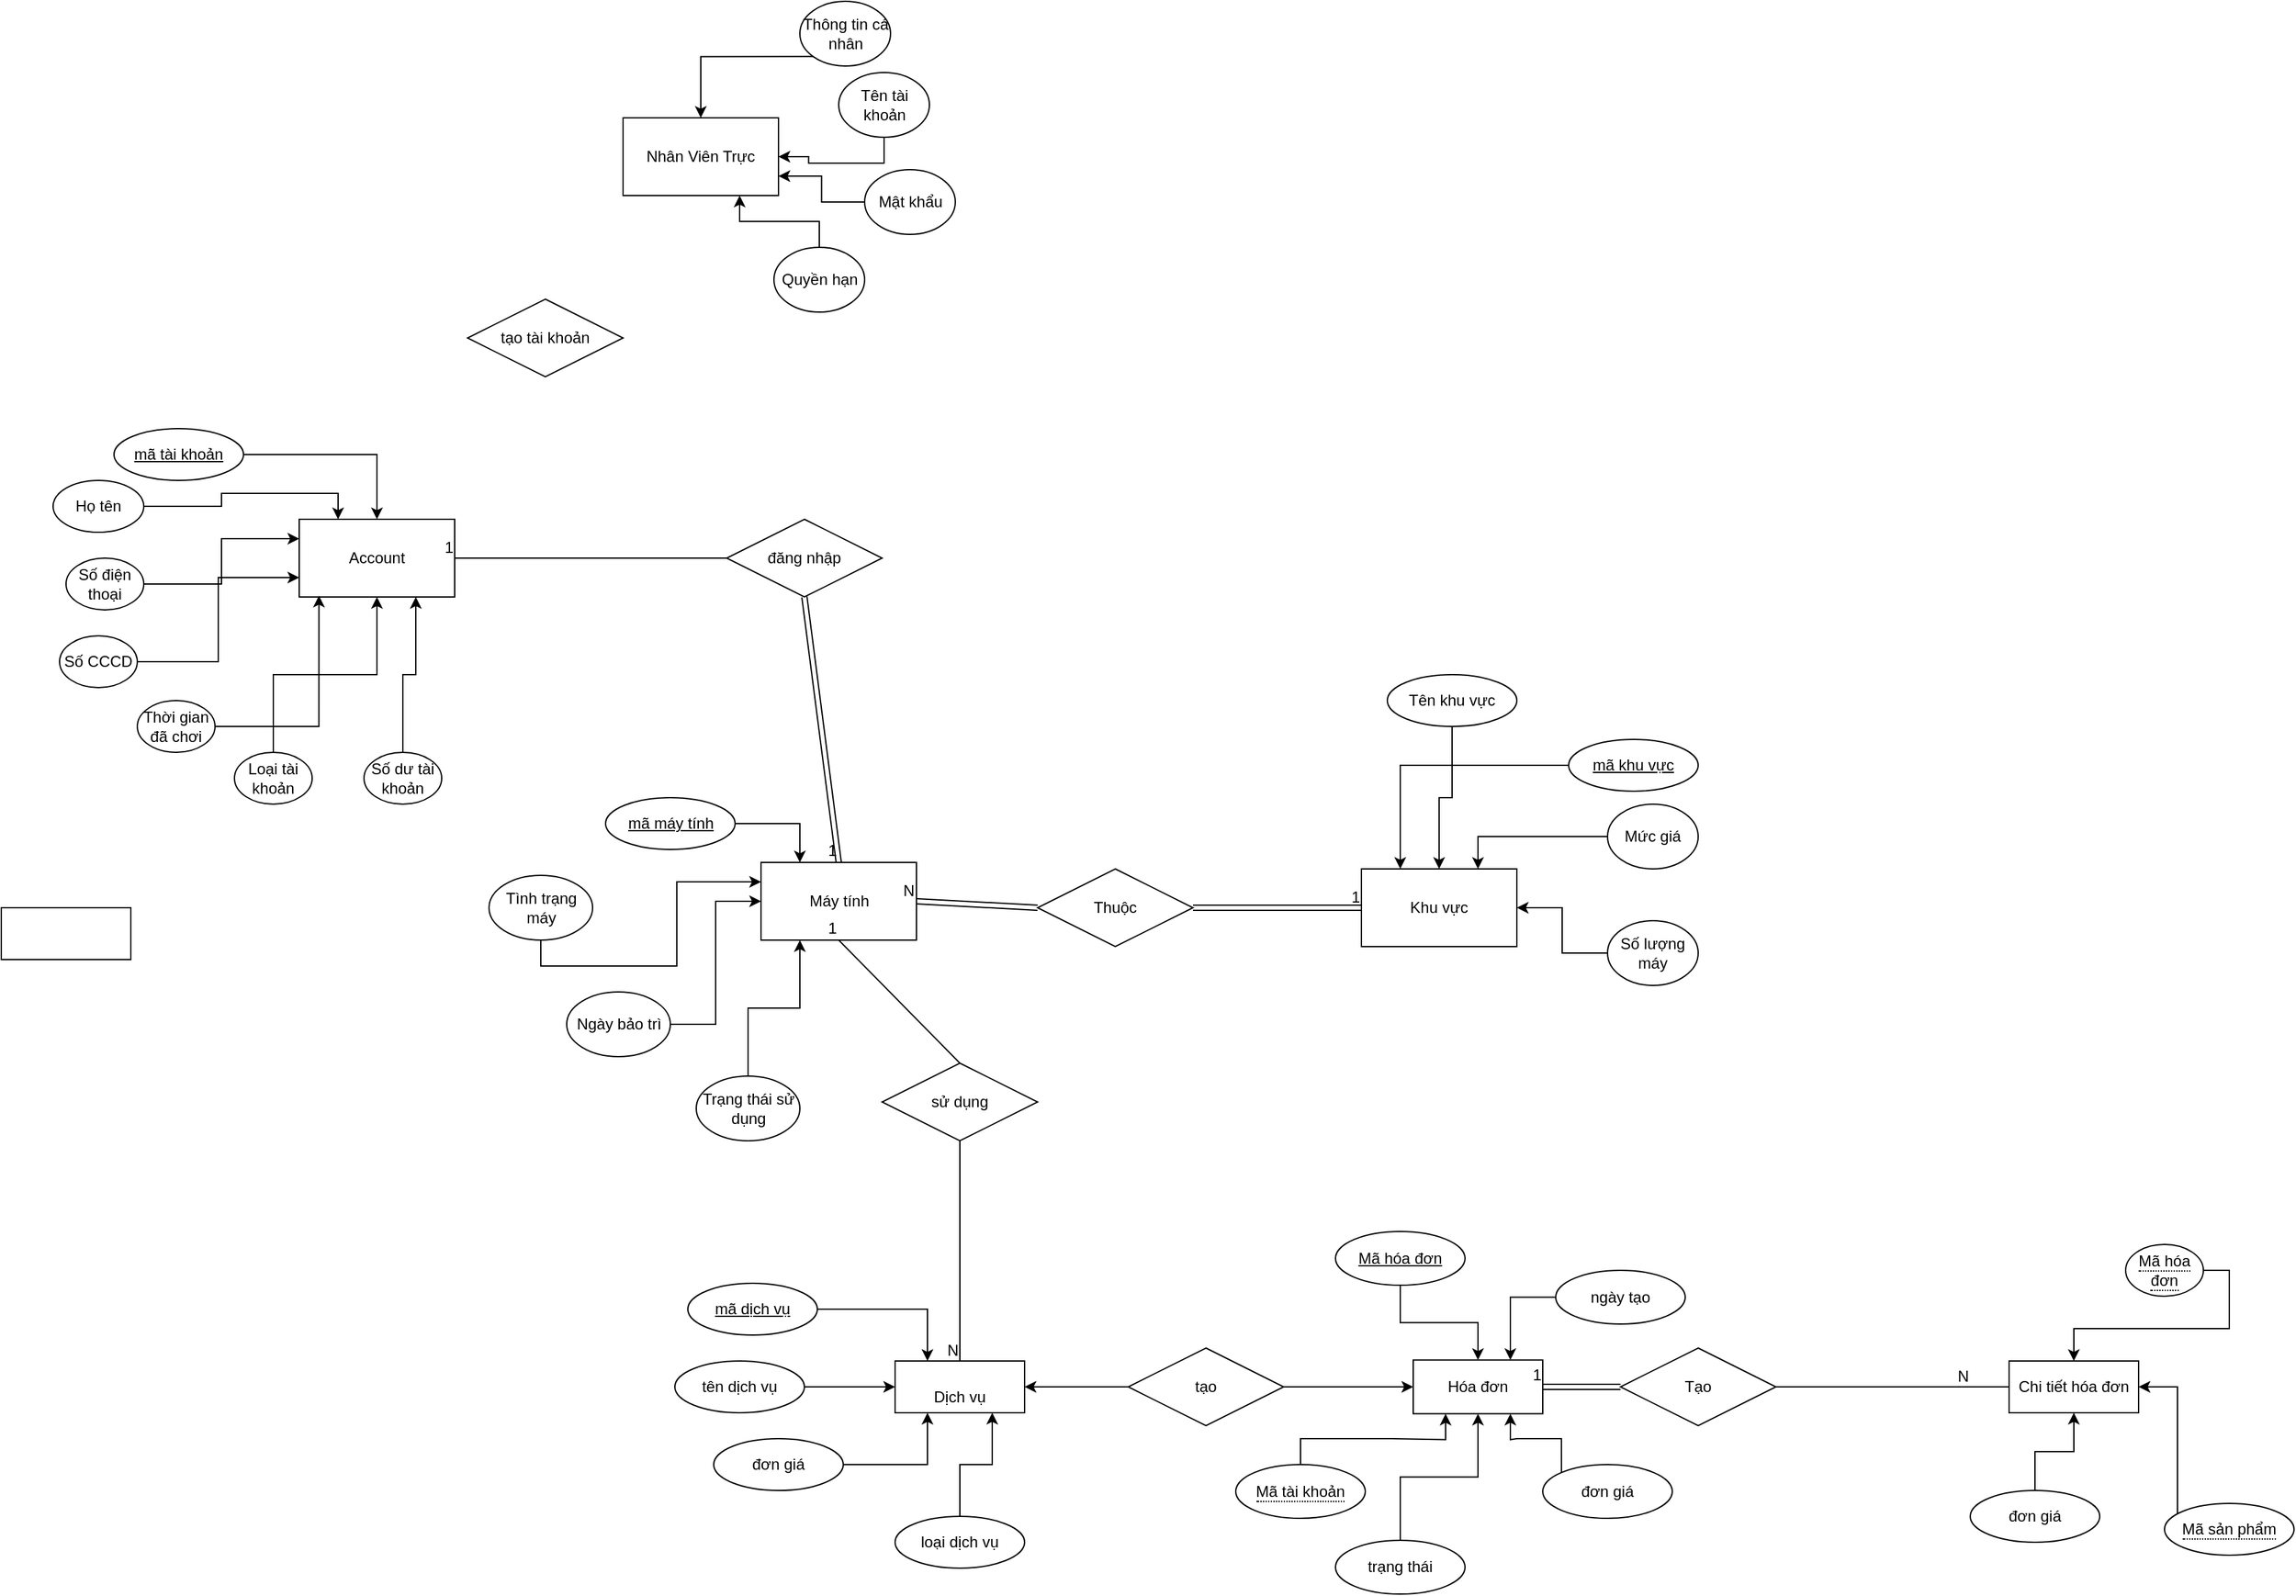 <mxfile version="21.7.5" type="github">
  <diagram id="C5RBs43oDa-KdzZeNtuy" name="Page-1">
    <mxGraphModel dx="1847" dy="1170" grid="1" gridSize="10" guides="1" tooltips="1" connect="1" arrows="1" fold="1" page="1" pageScale="1" pageWidth="827" pageHeight="1169" math="0" shadow="0">
      <root>
        <mxCell id="WIyWlLk6GJQsqaUBKTNV-0" />
        <mxCell id="WIyWlLk6GJQsqaUBKTNV-1" parent="WIyWlLk6GJQsqaUBKTNV-0" />
        <mxCell id="MhLtzDRJtPfGhHGrREuR-24" value="" style="group" vertex="1" connectable="0" parent="WIyWlLk6GJQsqaUBKTNV-1">
          <mxGeometry x="510" y="1190" width="280" height="240" as="geometry" />
        </mxCell>
        <mxCell id="MhLtzDRJtPfGhHGrREuR-13" value="Khu vực" style="rounded=0;whiteSpace=wrap;html=1;" vertex="1" parent="MhLtzDRJtPfGhHGrREuR-24">
          <mxGeometry y="150" width="120" height="60" as="geometry" />
        </mxCell>
        <mxCell id="MhLtzDRJtPfGhHGrREuR-22" style="edgeStyle=orthogonalEdgeStyle;rounded=0;orthogonalLoop=1;jettySize=auto;html=1;entryX=0.75;entryY=0;entryDx=0;entryDy=0;" edge="1" parent="MhLtzDRJtPfGhHGrREuR-24" source="MhLtzDRJtPfGhHGrREuR-15" target="MhLtzDRJtPfGhHGrREuR-13">
          <mxGeometry relative="1" as="geometry" />
        </mxCell>
        <mxCell id="MhLtzDRJtPfGhHGrREuR-15" value="Mức giá" style="ellipse;whiteSpace=wrap;html=1;" vertex="1" parent="MhLtzDRJtPfGhHGrREuR-24">
          <mxGeometry x="190" y="100" width="70" height="50" as="geometry" />
        </mxCell>
        <mxCell id="MhLtzDRJtPfGhHGrREuR-23" style="edgeStyle=orthogonalEdgeStyle;rounded=0;orthogonalLoop=1;jettySize=auto;html=1;entryX=1;entryY=0.5;entryDx=0;entryDy=0;" edge="1" parent="MhLtzDRJtPfGhHGrREuR-24" source="MhLtzDRJtPfGhHGrREuR-16" target="MhLtzDRJtPfGhHGrREuR-13">
          <mxGeometry relative="1" as="geometry" />
        </mxCell>
        <mxCell id="MhLtzDRJtPfGhHGrREuR-16" value="Số lượng máy" style="ellipse;whiteSpace=wrap;html=1;" vertex="1" parent="MhLtzDRJtPfGhHGrREuR-24">
          <mxGeometry x="190" y="190" width="70" height="50" as="geometry" />
        </mxCell>
        <mxCell id="MhLtzDRJtPfGhHGrREuR-20" style="edgeStyle=orthogonalEdgeStyle;rounded=0;orthogonalLoop=1;jettySize=auto;html=1;entryX=0.5;entryY=0;entryDx=0;entryDy=0;" edge="1" parent="MhLtzDRJtPfGhHGrREuR-24" source="MhLtzDRJtPfGhHGrREuR-19" target="MhLtzDRJtPfGhHGrREuR-13">
          <mxGeometry relative="1" as="geometry" />
        </mxCell>
        <mxCell id="MhLtzDRJtPfGhHGrREuR-19" value="Tên khu vực" style="ellipse;whiteSpace=wrap;html=1;align=center;" vertex="1" parent="MhLtzDRJtPfGhHGrREuR-24">
          <mxGeometry x="20" width="100" height="40" as="geometry" />
        </mxCell>
        <mxCell id="MhLtzDRJtPfGhHGrREuR-31" style="edgeStyle=orthogonalEdgeStyle;rounded=0;orthogonalLoop=1;jettySize=auto;html=1;entryX=0.25;entryY=0;entryDx=0;entryDy=0;exitX=0;exitY=0.5;exitDx=0;exitDy=0;" edge="1" parent="MhLtzDRJtPfGhHGrREuR-24" source="MhLtzDRJtPfGhHGrREuR-125" target="MhLtzDRJtPfGhHGrREuR-13">
          <mxGeometry relative="1" as="geometry">
            <mxPoint x="175" y="50" as="sourcePoint" />
          </mxGeometry>
        </mxCell>
        <mxCell id="MhLtzDRJtPfGhHGrREuR-125" value="mã khu vực" style="ellipse;whiteSpace=wrap;html=1;align=center;fontStyle=4;" vertex="1" parent="MhLtzDRJtPfGhHGrREuR-24">
          <mxGeometry x="160" y="50" width="100" height="40" as="geometry" />
        </mxCell>
        <mxCell id="MhLtzDRJtPfGhHGrREuR-25" value="" style="group" vertex="1" connectable="0" parent="WIyWlLk6GJQsqaUBKTNV-1">
          <mxGeometry x="-153.5" y="1245" width="330" height="290" as="geometry" />
        </mxCell>
        <mxCell id="DBvovF7zLhZcRv6KDwWk-44" value="Máy tính" style="rounded=0;whiteSpace=wrap;html=1;" parent="MhLtzDRJtPfGhHGrREuR-25" vertex="1">
          <mxGeometry x="200" y="90" width="120" height="60" as="geometry" />
        </mxCell>
        <mxCell id="MhLtzDRJtPfGhHGrREuR-10" style="edgeStyle=orthogonalEdgeStyle;rounded=0;orthogonalLoop=1;jettySize=auto;html=1;entryX=0;entryY=0.25;entryDx=0;entryDy=0;exitX=0.5;exitY=1;exitDx=0;exitDy=0;" edge="1" parent="MhLtzDRJtPfGhHGrREuR-25" source="MhLtzDRJtPfGhHGrREuR-0" target="DBvovF7zLhZcRv6KDwWk-44">
          <mxGeometry relative="1" as="geometry">
            <mxPoint x="200" y="120" as="targetPoint" />
          </mxGeometry>
        </mxCell>
        <mxCell id="MhLtzDRJtPfGhHGrREuR-0" value="Tình trạng máy" style="ellipse;whiteSpace=wrap;html=1;" vertex="1" parent="MhLtzDRJtPfGhHGrREuR-25">
          <mxGeometry x="-10" y="100" width="80" height="50" as="geometry" />
        </mxCell>
        <mxCell id="MhLtzDRJtPfGhHGrREuR-11" style="edgeStyle=orthogonalEdgeStyle;rounded=0;orthogonalLoop=1;jettySize=auto;html=1;entryX=0;entryY=0.5;entryDx=0;entryDy=0;" edge="1" parent="MhLtzDRJtPfGhHGrREuR-25" source="MhLtzDRJtPfGhHGrREuR-3" target="DBvovF7zLhZcRv6KDwWk-44">
          <mxGeometry relative="1" as="geometry" />
        </mxCell>
        <mxCell id="MhLtzDRJtPfGhHGrREuR-3" value="Ngày bảo trì" style="ellipse;whiteSpace=wrap;html=1;" vertex="1" parent="MhLtzDRJtPfGhHGrREuR-25">
          <mxGeometry x="50" y="190" width="80" height="50" as="geometry" />
        </mxCell>
        <mxCell id="MhLtzDRJtPfGhHGrREuR-12" style="edgeStyle=orthogonalEdgeStyle;rounded=0;orthogonalLoop=1;jettySize=auto;html=1;entryX=0.25;entryY=1;entryDx=0;entryDy=0;" edge="1" parent="MhLtzDRJtPfGhHGrREuR-25" source="MhLtzDRJtPfGhHGrREuR-7" target="DBvovF7zLhZcRv6KDwWk-44">
          <mxGeometry relative="1" as="geometry" />
        </mxCell>
        <mxCell id="MhLtzDRJtPfGhHGrREuR-7" value="Trạng thái sử dụng" style="ellipse;whiteSpace=wrap;html=1;" vertex="1" parent="MhLtzDRJtPfGhHGrREuR-25">
          <mxGeometry x="150" y="255" width="80" height="50" as="geometry" />
        </mxCell>
        <mxCell id="MhLtzDRJtPfGhHGrREuR-29" style="edgeStyle=orthogonalEdgeStyle;rounded=0;orthogonalLoop=1;jettySize=auto;html=1;entryX=0.25;entryY=0;entryDx=0;entryDy=0;exitX=1;exitY=0.5;exitDx=0;exitDy=0;" edge="1" parent="MhLtzDRJtPfGhHGrREuR-25" source="MhLtzDRJtPfGhHGrREuR-123" target="DBvovF7zLhZcRv6KDwWk-44">
          <mxGeometry relative="1" as="geometry">
            <mxPoint x="179.999" y="20.091" as="sourcePoint" />
          </mxGeometry>
        </mxCell>
        <mxCell id="MhLtzDRJtPfGhHGrREuR-123" value="mã máy tính" style="ellipse;whiteSpace=wrap;html=1;align=center;fontStyle=4;" vertex="1" parent="MhLtzDRJtPfGhHGrREuR-25">
          <mxGeometry x="80" y="40" width="100" height="40" as="geometry" />
        </mxCell>
        <mxCell id="MhLtzDRJtPfGhHGrREuR-26" value="" style="group" vertex="1" connectable="0" parent="WIyWlLk6GJQsqaUBKTNV-1">
          <mxGeometry x="-60" y="670" width="256.5" height="240" as="geometry" />
        </mxCell>
        <mxCell id="DBvovF7zLhZcRv6KDwWk-35" value="Nhân Viên Trực" style="rounded=0;whiteSpace=wrap;html=1;" parent="MhLtzDRJtPfGhHGrREuR-26" vertex="1">
          <mxGeometry y="90" width="120" height="60" as="geometry" />
        </mxCell>
        <mxCell id="DBvovF7zLhZcRv6KDwWk-36" style="edgeStyle=orthogonalEdgeStyle;rounded=0;orthogonalLoop=1;jettySize=auto;html=1;exitX=0;exitY=1;exitDx=0;exitDy=0;entryX=0.5;entryY=0;entryDx=0;entryDy=0;" parent="MhLtzDRJtPfGhHGrREuR-26" source="DBvovF7zLhZcRv6KDwWk-37" target="DBvovF7zLhZcRv6KDwWk-35" edge="1">
          <mxGeometry relative="1" as="geometry" />
        </mxCell>
        <mxCell id="DBvovF7zLhZcRv6KDwWk-37" value="Thông tin cá nhân" style="ellipse;whiteSpace=wrap;html=1;" parent="MhLtzDRJtPfGhHGrREuR-26" vertex="1">
          <mxGeometry x="136.5" width="70" height="50" as="geometry" />
        </mxCell>
        <mxCell id="DBvovF7zLhZcRv6KDwWk-38" style="edgeStyle=orthogonalEdgeStyle;rounded=0;orthogonalLoop=1;jettySize=auto;html=1;exitX=0.5;exitY=1;exitDx=0;exitDy=0;entryX=1;entryY=0.5;entryDx=0;entryDy=0;" parent="MhLtzDRJtPfGhHGrREuR-26" source="DBvovF7zLhZcRv6KDwWk-39" target="DBvovF7zLhZcRv6KDwWk-35" edge="1">
          <mxGeometry relative="1" as="geometry" />
        </mxCell>
        <mxCell id="DBvovF7zLhZcRv6KDwWk-39" value="Tên tài khoản" style="ellipse;whiteSpace=wrap;html=1;" parent="MhLtzDRJtPfGhHGrREuR-26" vertex="1">
          <mxGeometry x="166.5" y="55" width="70" height="50" as="geometry" />
        </mxCell>
        <mxCell id="DBvovF7zLhZcRv6KDwWk-40" style="edgeStyle=orthogonalEdgeStyle;rounded=0;orthogonalLoop=1;jettySize=auto;html=1;entryX=1;entryY=0.75;entryDx=0;entryDy=0;" parent="MhLtzDRJtPfGhHGrREuR-26" source="DBvovF7zLhZcRv6KDwWk-41" target="DBvovF7zLhZcRv6KDwWk-35" edge="1">
          <mxGeometry relative="1" as="geometry" />
        </mxCell>
        <mxCell id="DBvovF7zLhZcRv6KDwWk-41" value="Mật khẩu" style="ellipse;whiteSpace=wrap;html=1;" parent="MhLtzDRJtPfGhHGrREuR-26" vertex="1">
          <mxGeometry x="186.5" y="130" width="70" height="50" as="geometry" />
        </mxCell>
        <mxCell id="DBvovF7zLhZcRv6KDwWk-42" style="edgeStyle=orthogonalEdgeStyle;rounded=0;orthogonalLoop=1;jettySize=auto;html=1;entryX=0.75;entryY=1;entryDx=0;entryDy=0;" parent="MhLtzDRJtPfGhHGrREuR-26" source="DBvovF7zLhZcRv6KDwWk-43" target="DBvovF7zLhZcRv6KDwWk-35" edge="1">
          <mxGeometry relative="1" as="geometry" />
        </mxCell>
        <mxCell id="DBvovF7zLhZcRv6KDwWk-43" value="Quyền hạn" style="ellipse;whiteSpace=wrap;html=1;" parent="MhLtzDRJtPfGhHGrREuR-26" vertex="1">
          <mxGeometry x="116.5" y="190" width="70" height="50" as="geometry" />
        </mxCell>
        <mxCell id="MhLtzDRJtPfGhHGrREuR-33" value="Thuộc" style="shape=rhombus;perimeter=rhombusPerimeter;whiteSpace=wrap;html=1;align=center;" vertex="1" parent="WIyWlLk6GJQsqaUBKTNV-1">
          <mxGeometry x="260" y="1340" width="120" height="60" as="geometry" />
        </mxCell>
        <mxCell id="MhLtzDRJtPfGhHGrREuR-36" value="" style="shape=link;html=1;rounded=0;entryX=0;entryY=0.5;entryDx=0;entryDy=0;exitX=1;exitY=0.5;exitDx=0;exitDy=0;" edge="1" parent="WIyWlLk6GJQsqaUBKTNV-1" source="MhLtzDRJtPfGhHGrREuR-33" target="MhLtzDRJtPfGhHGrREuR-13">
          <mxGeometry relative="1" as="geometry">
            <mxPoint x="170" y="1300" as="sourcePoint" />
            <mxPoint x="330" y="1300" as="targetPoint" />
          </mxGeometry>
        </mxCell>
        <mxCell id="MhLtzDRJtPfGhHGrREuR-37" value="1" style="resizable=0;html=1;whiteSpace=wrap;align=right;verticalAlign=bottom;" connectable="0" vertex="1" parent="MhLtzDRJtPfGhHGrREuR-36">
          <mxGeometry x="1" relative="1" as="geometry" />
        </mxCell>
        <mxCell id="MhLtzDRJtPfGhHGrREuR-38" value="" style="shape=link;html=1;rounded=0;entryX=1;entryY=0.5;entryDx=0;entryDy=0;align=center;labelPosition=center;verticalLabelPosition=middle;verticalAlign=middle;exitX=0;exitY=0.5;exitDx=0;exitDy=0;" edge="1" parent="WIyWlLk6GJQsqaUBKTNV-1" source="MhLtzDRJtPfGhHGrREuR-33" target="DBvovF7zLhZcRv6KDwWk-44">
          <mxGeometry relative="1" as="geometry">
            <mxPoint x="210" y="1290" as="sourcePoint" />
            <mxPoint x="430" y="1240" as="targetPoint" />
          </mxGeometry>
        </mxCell>
        <mxCell id="MhLtzDRJtPfGhHGrREuR-39" value="N" style="resizable=0;html=1;whiteSpace=wrap;align=right;verticalAlign=bottom;" connectable="0" vertex="1" parent="MhLtzDRJtPfGhHGrREuR-38">
          <mxGeometry x="1" relative="1" as="geometry" />
        </mxCell>
        <mxCell id="MhLtzDRJtPfGhHGrREuR-50" value="" style="group" vertex="1" connectable="0" parent="WIyWlLk6GJQsqaUBKTNV-1">
          <mxGeometry x="-20" y="1660" width="270" height="220" as="geometry" />
        </mxCell>
        <mxCell id="MhLtzDRJtPfGhHGrREuR-40" value="&lt;br&gt;Dịch vụ" style="whiteSpace=wrap;html=1;align=center;" vertex="1" parent="MhLtzDRJtPfGhHGrREuR-50">
          <mxGeometry x="170" y="60" width="100" height="40" as="geometry" />
        </mxCell>
        <mxCell id="MhLtzDRJtPfGhHGrREuR-43" style="edgeStyle=orthogonalEdgeStyle;rounded=0;orthogonalLoop=1;jettySize=auto;html=1;entryX=0.25;entryY=0;entryDx=0;entryDy=0;" edge="1" parent="MhLtzDRJtPfGhHGrREuR-50" source="MhLtzDRJtPfGhHGrREuR-42" target="MhLtzDRJtPfGhHGrREuR-40">
          <mxGeometry relative="1" as="geometry" />
        </mxCell>
        <mxCell id="MhLtzDRJtPfGhHGrREuR-42" value="mã dịch vụ" style="ellipse;whiteSpace=wrap;html=1;align=center;fontStyle=4;" vertex="1" parent="MhLtzDRJtPfGhHGrREuR-50">
          <mxGeometry x="10" width="100" height="40" as="geometry" />
        </mxCell>
        <mxCell id="MhLtzDRJtPfGhHGrREuR-45" style="edgeStyle=orthogonalEdgeStyle;rounded=0;orthogonalLoop=1;jettySize=auto;html=1;entryX=0;entryY=0.5;entryDx=0;entryDy=0;" edge="1" parent="MhLtzDRJtPfGhHGrREuR-50" source="MhLtzDRJtPfGhHGrREuR-44" target="MhLtzDRJtPfGhHGrREuR-40">
          <mxGeometry relative="1" as="geometry" />
        </mxCell>
        <mxCell id="MhLtzDRJtPfGhHGrREuR-44" value="tên dịch vụ" style="ellipse;whiteSpace=wrap;html=1;align=center;" vertex="1" parent="MhLtzDRJtPfGhHGrREuR-50">
          <mxGeometry y="60" width="100" height="40" as="geometry" />
        </mxCell>
        <mxCell id="MhLtzDRJtPfGhHGrREuR-47" style="edgeStyle=orthogonalEdgeStyle;rounded=0;orthogonalLoop=1;jettySize=auto;html=1;entryX=0.25;entryY=1;entryDx=0;entryDy=0;" edge="1" parent="MhLtzDRJtPfGhHGrREuR-50" source="MhLtzDRJtPfGhHGrREuR-46" target="MhLtzDRJtPfGhHGrREuR-40">
          <mxGeometry relative="1" as="geometry" />
        </mxCell>
        <mxCell id="MhLtzDRJtPfGhHGrREuR-46" value="đơn giá" style="ellipse;whiteSpace=wrap;html=1;align=center;" vertex="1" parent="MhLtzDRJtPfGhHGrREuR-50">
          <mxGeometry x="30" y="120" width="100" height="40" as="geometry" />
        </mxCell>
        <mxCell id="MhLtzDRJtPfGhHGrREuR-49" style="edgeStyle=orthogonalEdgeStyle;rounded=0;orthogonalLoop=1;jettySize=auto;html=1;entryX=0.75;entryY=1;entryDx=0;entryDy=0;" edge="1" parent="MhLtzDRJtPfGhHGrREuR-50" source="MhLtzDRJtPfGhHGrREuR-48" target="MhLtzDRJtPfGhHGrREuR-40">
          <mxGeometry relative="1" as="geometry" />
        </mxCell>
        <mxCell id="MhLtzDRJtPfGhHGrREuR-48" value="loại dịch vụ" style="ellipse;whiteSpace=wrap;html=1;align=center;" vertex="1" parent="MhLtzDRJtPfGhHGrREuR-50">
          <mxGeometry x="170" y="180" width="100" height="40" as="geometry" />
        </mxCell>
        <mxCell id="MhLtzDRJtPfGhHGrREuR-74" value="" style="group" vertex="1" connectable="0" parent="WIyWlLk6GJQsqaUBKTNV-1">
          <mxGeometry x="880" y="1680" width="230" height="180" as="geometry" />
        </mxCell>
        <mxCell id="MhLtzDRJtPfGhHGrREuR-70" value="đơn giá" style="ellipse;whiteSpace=wrap;html=1;align=center;" vertex="1" parent="MhLtzDRJtPfGhHGrREuR-74">
          <mxGeometry x="100" y="140" width="100" height="40" as="geometry" />
        </mxCell>
        <mxCell id="MhLtzDRJtPfGhHGrREuR-119" value="" style="group" vertex="1" connectable="0" parent="MhLtzDRJtPfGhHGrREuR-74">
          <mxGeometry x="130" y="40" width="100" height="40" as="geometry" />
        </mxCell>
        <mxCell id="MhLtzDRJtPfGhHGrREuR-66" value="Chi tiết hóa đơn" style="whiteSpace=wrap;html=1;align=center;" vertex="1" parent="MhLtzDRJtPfGhHGrREuR-119">
          <mxGeometry width="100" height="40" as="geometry" />
        </mxCell>
        <mxCell id="MhLtzDRJtPfGhHGrREuR-73" style="edgeStyle=orthogonalEdgeStyle;rounded=0;orthogonalLoop=1;jettySize=auto;html=1;entryX=0.5;entryY=1;entryDx=0;entryDy=0;" edge="1" parent="MhLtzDRJtPfGhHGrREuR-119" source="MhLtzDRJtPfGhHGrREuR-70" target="MhLtzDRJtPfGhHGrREuR-66">
          <mxGeometry relative="1" as="geometry" />
        </mxCell>
        <mxCell id="MhLtzDRJtPfGhHGrREuR-88" value="" style="group" vertex="1" connectable="0" parent="WIyWlLk6GJQsqaUBKTNV-1">
          <mxGeometry x="490" y="1620" width="250" height="280" as="geometry" />
        </mxCell>
        <mxCell id="MhLtzDRJtPfGhHGrREuR-75" value="Hóa đơn" style="whiteSpace=wrap;html=1;align=center;" vertex="1" parent="MhLtzDRJtPfGhHGrREuR-88">
          <mxGeometry x="60" y="99.259" width="100" height="41.481" as="geometry" />
        </mxCell>
        <mxCell id="MhLtzDRJtPfGhHGrREuR-86" style="edgeStyle=orthogonalEdgeStyle;rounded=0;orthogonalLoop=1;jettySize=auto;html=1;entryX=0.5;entryY=0;entryDx=0;entryDy=0;" edge="1" parent="MhLtzDRJtPfGhHGrREuR-88" source="MhLtzDRJtPfGhHGrREuR-76" target="MhLtzDRJtPfGhHGrREuR-75">
          <mxGeometry relative="1" as="geometry" />
        </mxCell>
        <mxCell id="MhLtzDRJtPfGhHGrREuR-76" value="Mã hóa đơn" style="ellipse;whiteSpace=wrap;html=1;align=center;fontStyle=4;" vertex="1" parent="MhLtzDRJtPfGhHGrREuR-88">
          <mxGeometry width="100" height="41.481" as="geometry" />
        </mxCell>
        <mxCell id="MhLtzDRJtPfGhHGrREuR-85" style="edgeStyle=orthogonalEdgeStyle;rounded=0;orthogonalLoop=1;jettySize=auto;html=1;exitX=0;exitY=0.5;exitDx=0;exitDy=0;entryX=0.75;entryY=0;entryDx=0;entryDy=0;" edge="1" parent="MhLtzDRJtPfGhHGrREuR-88" source="MhLtzDRJtPfGhHGrREuR-77" target="MhLtzDRJtPfGhHGrREuR-75">
          <mxGeometry relative="1" as="geometry" />
        </mxCell>
        <mxCell id="MhLtzDRJtPfGhHGrREuR-77" value="ngày tạo" style="ellipse;whiteSpace=wrap;html=1;align=center;" vertex="1" parent="MhLtzDRJtPfGhHGrREuR-88">
          <mxGeometry x="170" y="29.997" width="100" height="41.481" as="geometry" />
        </mxCell>
        <mxCell id="MhLtzDRJtPfGhHGrREuR-83" style="edgeStyle=orthogonalEdgeStyle;rounded=0;orthogonalLoop=1;jettySize=auto;html=1;exitX=0;exitY=0;exitDx=0;exitDy=0;entryX=0.75;entryY=1;entryDx=0;entryDy=0;" edge="1" parent="MhLtzDRJtPfGhHGrREuR-88" source="MhLtzDRJtPfGhHGrREuR-80" target="MhLtzDRJtPfGhHGrREuR-75">
          <mxGeometry relative="1" as="geometry" />
        </mxCell>
        <mxCell id="MhLtzDRJtPfGhHGrREuR-80" value="đơn giá" style="ellipse;whiteSpace=wrap;html=1;align=center;" vertex="1" parent="MhLtzDRJtPfGhHGrREuR-88">
          <mxGeometry x="160" y="179.997" width="100" height="41.481" as="geometry" />
        </mxCell>
        <mxCell id="MhLtzDRJtPfGhHGrREuR-82" style="edgeStyle=orthogonalEdgeStyle;rounded=0;orthogonalLoop=1;jettySize=auto;html=1;entryX=0.5;entryY=1;entryDx=0;entryDy=0;" edge="1" parent="MhLtzDRJtPfGhHGrREuR-88" source="MhLtzDRJtPfGhHGrREuR-81" target="MhLtzDRJtPfGhHGrREuR-75">
          <mxGeometry relative="1" as="geometry" />
        </mxCell>
        <mxCell id="MhLtzDRJtPfGhHGrREuR-81" value="trạng thái" style="ellipse;whiteSpace=wrap;html=1;align=center;" vertex="1" parent="MhLtzDRJtPfGhHGrREuR-88">
          <mxGeometry y="238.519" width="100" height="41.481" as="geometry" />
        </mxCell>
        <mxCell id="MhLtzDRJtPfGhHGrREuR-89" value="Tạo" style="shape=rhombus;perimeter=rhombusPerimeter;whiteSpace=wrap;html=1;align=center;" vertex="1" parent="WIyWlLk6GJQsqaUBKTNV-1">
          <mxGeometry x="710" y="1710" width="120" height="60" as="geometry" />
        </mxCell>
        <mxCell id="MhLtzDRJtPfGhHGrREuR-95" value="" style="shape=link;html=1;rounded=0;exitX=0;exitY=0.5;exitDx=0;exitDy=0;entryX=1;entryY=0.5;entryDx=0;entryDy=0;" edge="1" parent="WIyWlLk6GJQsqaUBKTNV-1" source="MhLtzDRJtPfGhHGrREuR-89" target="MhLtzDRJtPfGhHGrREuR-75">
          <mxGeometry relative="1" as="geometry">
            <mxPoint x="690" y="1690" as="sourcePoint" />
            <mxPoint x="850" y="1690" as="targetPoint" />
          </mxGeometry>
        </mxCell>
        <mxCell id="MhLtzDRJtPfGhHGrREuR-96" value="1" style="resizable=0;html=1;whiteSpace=wrap;align=right;verticalAlign=bottom;" connectable="0" vertex="1" parent="MhLtzDRJtPfGhHGrREuR-95">
          <mxGeometry x="1" relative="1" as="geometry" />
        </mxCell>
        <mxCell id="MhLtzDRJtPfGhHGrREuR-97" value="" style="endArrow=none;html=1;rounded=0;exitX=1;exitY=0.5;exitDx=0;exitDy=0;entryX=0;entryY=0.5;entryDx=0;entryDy=0;" edge="1" parent="WIyWlLk6GJQsqaUBKTNV-1" source="MhLtzDRJtPfGhHGrREuR-89" target="MhLtzDRJtPfGhHGrREuR-66">
          <mxGeometry relative="1" as="geometry">
            <mxPoint x="840" y="1790" as="sourcePoint" />
            <mxPoint x="920" y="1750" as="targetPoint" />
          </mxGeometry>
        </mxCell>
        <mxCell id="MhLtzDRJtPfGhHGrREuR-98" value="N" style="resizable=0;html=1;whiteSpace=wrap;align=right;verticalAlign=bottom;" connectable="0" vertex="1" parent="MhLtzDRJtPfGhHGrREuR-97">
          <mxGeometry x="1" relative="1" as="geometry">
            <mxPoint x="-30" as="offset" />
          </mxGeometry>
        </mxCell>
        <mxCell id="MhLtzDRJtPfGhHGrREuR-99" value="" style="group" vertex="1" connectable="0" parent="WIyWlLk6GJQsqaUBKTNV-1">
          <mxGeometry x="-500" y="970" width="310" height="320" as="geometry" />
        </mxCell>
        <mxCell id="DBvovF7zLhZcRv6KDwWk-0" value="Account" style="rounded=0;whiteSpace=wrap;html=1;" parent="MhLtzDRJtPfGhHGrREuR-99" vertex="1">
          <mxGeometry x="190" y="100" width="120" height="60" as="geometry" />
        </mxCell>
        <mxCell id="DBvovF7zLhZcRv6KDwWk-9" style="edgeStyle=orthogonalEdgeStyle;rounded=0;orthogonalLoop=1;jettySize=auto;html=1;entryX=0.5;entryY=0;entryDx=0;entryDy=0;exitX=1;exitY=0.5;exitDx=0;exitDy=0;" parent="MhLtzDRJtPfGhHGrREuR-99" source="MhLtzDRJtPfGhHGrREuR-126" target="DBvovF7zLhZcRv6KDwWk-0" edge="1">
          <mxGeometry relative="1" as="geometry">
            <mxPoint x="120" y="20.0" as="sourcePoint" />
          </mxGeometry>
        </mxCell>
        <mxCell id="DBvovF7zLhZcRv6KDwWk-11" style="edgeStyle=orthogonalEdgeStyle;rounded=0;orthogonalLoop=1;jettySize=auto;html=1;exitX=1;exitY=0.5;exitDx=0;exitDy=0;entryX=0;entryY=0.25;entryDx=0;entryDy=0;" parent="MhLtzDRJtPfGhHGrREuR-99" source="DBvovF7zLhZcRv6KDwWk-2" target="DBvovF7zLhZcRv6KDwWk-0" edge="1">
          <mxGeometry relative="1" as="geometry">
            <mxPoint x="140" y="170" as="targetPoint" />
          </mxGeometry>
        </mxCell>
        <mxCell id="DBvovF7zLhZcRv6KDwWk-2" value="Số điện thoại" style="ellipse;whiteSpace=wrap;html=1;" parent="MhLtzDRJtPfGhHGrREuR-99" vertex="1">
          <mxGeometry x="10" y="130" width="60" height="40" as="geometry" />
        </mxCell>
        <mxCell id="DBvovF7zLhZcRv6KDwWk-10" style="edgeStyle=orthogonalEdgeStyle;rounded=0;orthogonalLoop=1;jettySize=auto;html=1;entryX=0.25;entryY=0;entryDx=0;entryDy=0;" parent="MhLtzDRJtPfGhHGrREuR-99" source="DBvovF7zLhZcRv6KDwWk-3" target="DBvovF7zLhZcRv6KDwWk-0" edge="1">
          <mxGeometry relative="1" as="geometry" />
        </mxCell>
        <mxCell id="DBvovF7zLhZcRv6KDwWk-3" value="Họ tên" style="ellipse;whiteSpace=wrap;html=1;" parent="MhLtzDRJtPfGhHGrREuR-99" vertex="1">
          <mxGeometry y="70" width="70" height="40" as="geometry" />
        </mxCell>
        <mxCell id="DBvovF7zLhZcRv6KDwWk-12" style="edgeStyle=orthogonalEdgeStyle;rounded=0;orthogonalLoop=1;jettySize=auto;html=1;entryX=0;entryY=0.75;entryDx=0;entryDy=0;" parent="MhLtzDRJtPfGhHGrREuR-99" source="DBvovF7zLhZcRv6KDwWk-4" target="DBvovF7zLhZcRv6KDwWk-0" edge="1">
          <mxGeometry relative="1" as="geometry" />
        </mxCell>
        <mxCell id="DBvovF7zLhZcRv6KDwWk-4" value="Số CCCD" style="ellipse;whiteSpace=wrap;html=1;" parent="MhLtzDRJtPfGhHGrREuR-99" vertex="1">
          <mxGeometry x="5" y="190" width="60" height="40" as="geometry" />
        </mxCell>
        <mxCell id="DBvovF7zLhZcRv6KDwWk-13" style="edgeStyle=orthogonalEdgeStyle;rounded=0;orthogonalLoop=1;jettySize=auto;html=1;entryX=0.75;entryY=1;entryDx=0;entryDy=0;" parent="MhLtzDRJtPfGhHGrREuR-99" source="DBvovF7zLhZcRv6KDwWk-5" target="DBvovF7zLhZcRv6KDwWk-0" edge="1">
          <mxGeometry relative="1" as="geometry" />
        </mxCell>
        <mxCell id="DBvovF7zLhZcRv6KDwWk-5" value="Số dư tài khoản" style="ellipse;whiteSpace=wrap;html=1;" parent="MhLtzDRJtPfGhHGrREuR-99" vertex="1">
          <mxGeometry x="240" y="280" width="60" height="40" as="geometry" />
        </mxCell>
        <mxCell id="DBvovF7zLhZcRv6KDwWk-14" style="edgeStyle=orthogonalEdgeStyle;rounded=0;orthogonalLoop=1;jettySize=auto;html=1;entryX=0.127;entryY=0.983;entryDx=0;entryDy=0;entryPerimeter=0;" parent="MhLtzDRJtPfGhHGrREuR-99" source="DBvovF7zLhZcRv6KDwWk-7" target="DBvovF7zLhZcRv6KDwWk-0" edge="1">
          <mxGeometry relative="1" as="geometry" />
        </mxCell>
        <mxCell id="DBvovF7zLhZcRv6KDwWk-7" value="Thời gian đã chơi" style="ellipse;whiteSpace=wrap;html=1;" parent="MhLtzDRJtPfGhHGrREuR-99" vertex="1">
          <mxGeometry x="65" y="240" width="60" height="40" as="geometry" />
        </mxCell>
        <mxCell id="DBvovF7zLhZcRv6KDwWk-15" style="edgeStyle=orthogonalEdgeStyle;rounded=0;orthogonalLoop=1;jettySize=auto;html=1;exitX=0.5;exitY=0;exitDx=0;exitDy=0;entryX=0.5;entryY=1;entryDx=0;entryDy=0;" parent="MhLtzDRJtPfGhHGrREuR-99" source="DBvovF7zLhZcRv6KDwWk-8" target="DBvovF7zLhZcRv6KDwWk-0" edge="1">
          <mxGeometry relative="1" as="geometry" />
        </mxCell>
        <mxCell id="DBvovF7zLhZcRv6KDwWk-8" value="Loại tài khoản" style="ellipse;whiteSpace=wrap;html=1;" parent="MhLtzDRJtPfGhHGrREuR-99" vertex="1">
          <mxGeometry x="140" y="280" width="60" height="40" as="geometry" />
        </mxCell>
        <mxCell id="MhLtzDRJtPfGhHGrREuR-126" value="mã tài khoản" style="ellipse;whiteSpace=wrap;html=1;align=center;fontStyle=4;" vertex="1" parent="MhLtzDRJtPfGhHGrREuR-99">
          <mxGeometry x="47" y="30" width="100" height="40" as="geometry" />
        </mxCell>
        <mxCell id="MhLtzDRJtPfGhHGrREuR-100" value="đăng nhập" style="shape=rhombus;perimeter=rhombusPerimeter;whiteSpace=wrap;html=1;align=center;" vertex="1" parent="WIyWlLk6GJQsqaUBKTNV-1">
          <mxGeometry x="20" y="1070" width="120" height="60" as="geometry" />
        </mxCell>
        <mxCell id="MhLtzDRJtPfGhHGrREuR-101" value="" style="shape=link;html=1;rounded=0;exitX=0.5;exitY=1;exitDx=0;exitDy=0;entryX=0.5;entryY=0;entryDx=0;entryDy=0;" edge="1" parent="WIyWlLk6GJQsqaUBKTNV-1" source="MhLtzDRJtPfGhHGrREuR-100" target="DBvovF7zLhZcRv6KDwWk-44">
          <mxGeometry relative="1" as="geometry">
            <mxPoint x="80" y="1070" as="sourcePoint" />
            <mxPoint x="240" y="1070" as="targetPoint" />
          </mxGeometry>
        </mxCell>
        <mxCell id="MhLtzDRJtPfGhHGrREuR-102" value="1" style="resizable=0;html=1;whiteSpace=wrap;align=right;verticalAlign=bottom;" connectable="0" vertex="1" parent="MhLtzDRJtPfGhHGrREuR-101">
          <mxGeometry x="1" relative="1" as="geometry" />
        </mxCell>
        <mxCell id="MhLtzDRJtPfGhHGrREuR-103" value="" style="endArrow=none;html=1;rounded=0;exitX=0;exitY=0.5;exitDx=0;exitDy=0;entryX=1;entryY=0.5;entryDx=0;entryDy=0;" edge="1" parent="WIyWlLk6GJQsqaUBKTNV-1" source="MhLtzDRJtPfGhHGrREuR-100" target="DBvovF7zLhZcRv6KDwWk-0">
          <mxGeometry relative="1" as="geometry">
            <mxPoint x="80" y="1070" as="sourcePoint" />
            <mxPoint x="240" y="1070" as="targetPoint" />
          </mxGeometry>
        </mxCell>
        <mxCell id="MhLtzDRJtPfGhHGrREuR-104" value="1" style="resizable=0;html=1;whiteSpace=wrap;align=right;verticalAlign=bottom;" connectable="0" vertex="1" parent="MhLtzDRJtPfGhHGrREuR-103">
          <mxGeometry x="1" relative="1" as="geometry" />
        </mxCell>
        <mxCell id="MhLtzDRJtPfGhHGrREuR-105" value="tạo tài khoản" style="shape=rhombus;perimeter=rhombusPerimeter;whiteSpace=wrap;html=1;align=center;" vertex="1" parent="WIyWlLk6GJQsqaUBKTNV-1">
          <mxGeometry x="-180" y="900" width="120" height="60" as="geometry" />
        </mxCell>
        <mxCell id="MhLtzDRJtPfGhHGrREuR-106" value="" style="whiteSpace=wrap;html=1;align=center;" vertex="1" parent="WIyWlLk6GJQsqaUBKTNV-1">
          <mxGeometry x="-540" y="1370" width="100" height="40" as="geometry" />
        </mxCell>
        <mxCell id="MhLtzDRJtPfGhHGrREuR-108" value="sử dụng" style="shape=rhombus;perimeter=rhombusPerimeter;whiteSpace=wrap;html=1;align=center;" vertex="1" parent="WIyWlLk6GJQsqaUBKTNV-1">
          <mxGeometry x="140" y="1490" width="120" height="60" as="geometry" />
        </mxCell>
        <mxCell id="MhLtzDRJtPfGhHGrREuR-113" value="" style="endArrow=none;html=1;rounded=0;entryX=0.5;entryY=1;entryDx=0;entryDy=0;exitX=0.5;exitY=0;exitDx=0;exitDy=0;" edge="1" parent="WIyWlLk6GJQsqaUBKTNV-1" source="MhLtzDRJtPfGhHGrREuR-108" target="DBvovF7zLhZcRv6KDwWk-44">
          <mxGeometry relative="1" as="geometry">
            <mxPoint x="250" y="1700" as="sourcePoint" />
            <mxPoint x="410" y="1700" as="targetPoint" />
          </mxGeometry>
        </mxCell>
        <mxCell id="MhLtzDRJtPfGhHGrREuR-114" value="1" style="resizable=0;html=1;whiteSpace=wrap;align=right;verticalAlign=bottom;" connectable="0" vertex="1" parent="MhLtzDRJtPfGhHGrREuR-113">
          <mxGeometry x="1" relative="1" as="geometry" />
        </mxCell>
        <mxCell id="MhLtzDRJtPfGhHGrREuR-115" value="" style="endArrow=none;html=1;rounded=0;entryX=0.5;entryY=0;entryDx=0;entryDy=0;exitX=0.5;exitY=1;exitDx=0;exitDy=0;" edge="1" parent="WIyWlLk6GJQsqaUBKTNV-1" source="MhLtzDRJtPfGhHGrREuR-108" target="MhLtzDRJtPfGhHGrREuR-40">
          <mxGeometry relative="1" as="geometry">
            <mxPoint x="250" y="1700" as="sourcePoint" />
            <mxPoint x="410" y="1700" as="targetPoint" />
          </mxGeometry>
        </mxCell>
        <mxCell id="MhLtzDRJtPfGhHGrREuR-116" value="N" style="resizable=0;html=1;whiteSpace=wrap;align=right;verticalAlign=bottom;" connectable="0" vertex="1" parent="MhLtzDRJtPfGhHGrREuR-115">
          <mxGeometry x="1" relative="1" as="geometry" />
        </mxCell>
        <mxCell id="MhLtzDRJtPfGhHGrREuR-69" value="&lt;span style=&quot;border-bottom: 1px dotted&quot;&gt;Mã sản phẩm&lt;/span&gt;" style="ellipse;whiteSpace=wrap;html=1;align=center;" vertex="1" parent="WIyWlLk6GJQsqaUBKTNV-1">
          <mxGeometry x="1130" y="1830" width="100" height="40" as="geometry" />
        </mxCell>
        <mxCell id="MhLtzDRJtPfGhHGrREuR-72" style="edgeStyle=orthogonalEdgeStyle;rounded=0;orthogonalLoop=1;jettySize=auto;html=1;entryX=1;entryY=0.5;entryDx=0;entryDy=0;" edge="1" parent="WIyWlLk6GJQsqaUBKTNV-1" source="MhLtzDRJtPfGhHGrREuR-69" target="MhLtzDRJtPfGhHGrREuR-66">
          <mxGeometry relative="1" as="geometry">
            <mxPoint x="1120" y="1750" as="targetPoint" />
            <Array as="points">
              <mxPoint x="1140" y="1740" />
            </Array>
          </mxGeometry>
        </mxCell>
        <mxCell id="MhLtzDRJtPfGhHGrREuR-68" value="&lt;span style=&quot;border-bottom: 1px dotted&quot;&gt;Mã hóa đơn&lt;/span&gt;" style="ellipse;whiteSpace=wrap;html=1;align=center;" vertex="1" parent="WIyWlLk6GJQsqaUBKTNV-1">
          <mxGeometry x="1100" y="1630" width="60" height="40" as="geometry" />
        </mxCell>
        <mxCell id="MhLtzDRJtPfGhHGrREuR-71" style="edgeStyle=orthogonalEdgeStyle;rounded=0;orthogonalLoop=1;jettySize=auto;html=1;exitX=1;exitY=0.5;exitDx=0;exitDy=0;entryX=0.5;entryY=0;entryDx=0;entryDy=0;" edge="1" parent="WIyWlLk6GJQsqaUBKTNV-1" source="MhLtzDRJtPfGhHGrREuR-68" target="MhLtzDRJtPfGhHGrREuR-66">
          <mxGeometry relative="1" as="geometry" />
        </mxCell>
        <mxCell id="MhLtzDRJtPfGhHGrREuR-79" value="&lt;span style=&quot;border-bottom: 1px dotted&quot;&gt;Mã tài khoản&lt;/span&gt;" style="ellipse;whiteSpace=wrap;html=1;align=center;" vertex="1" parent="WIyWlLk6GJQsqaUBKTNV-1">
          <mxGeometry x="413" y="1799.996" width="100" height="41.481" as="geometry" />
        </mxCell>
        <mxCell id="MhLtzDRJtPfGhHGrREuR-84" style="edgeStyle=orthogonalEdgeStyle;rounded=0;orthogonalLoop=1;jettySize=auto;html=1;exitX=0.5;exitY=0;exitDx=0;exitDy=0;entryX=0.25;entryY=1;entryDx=0;entryDy=0;" edge="1" parent="WIyWlLk6GJQsqaUBKTNV-1" source="MhLtzDRJtPfGhHGrREuR-79" target="MhLtzDRJtPfGhHGrREuR-75">
          <mxGeometry relative="1" as="geometry" />
        </mxCell>
        <mxCell id="MhLtzDRJtPfGhHGrREuR-121" style="edgeStyle=orthogonalEdgeStyle;rounded=0;orthogonalLoop=1;jettySize=auto;html=1;entryX=0;entryY=0.5;entryDx=0;entryDy=0;" edge="1" parent="WIyWlLk6GJQsqaUBKTNV-1" source="MhLtzDRJtPfGhHGrREuR-120" target="MhLtzDRJtPfGhHGrREuR-75">
          <mxGeometry relative="1" as="geometry" />
        </mxCell>
        <mxCell id="MhLtzDRJtPfGhHGrREuR-122" style="edgeStyle=orthogonalEdgeStyle;rounded=0;orthogonalLoop=1;jettySize=auto;html=1;entryX=1;entryY=0.5;entryDx=0;entryDy=0;" edge="1" parent="WIyWlLk6GJQsqaUBKTNV-1" source="MhLtzDRJtPfGhHGrREuR-120" target="MhLtzDRJtPfGhHGrREuR-40">
          <mxGeometry relative="1" as="geometry" />
        </mxCell>
        <mxCell id="MhLtzDRJtPfGhHGrREuR-120" value="tạo" style="shape=rhombus;perimeter=rhombusPerimeter;whiteSpace=wrap;html=1;align=center;" vertex="1" parent="WIyWlLk6GJQsqaUBKTNV-1">
          <mxGeometry x="330" y="1710" width="120" height="60" as="geometry" />
        </mxCell>
      </root>
    </mxGraphModel>
  </diagram>
</mxfile>
